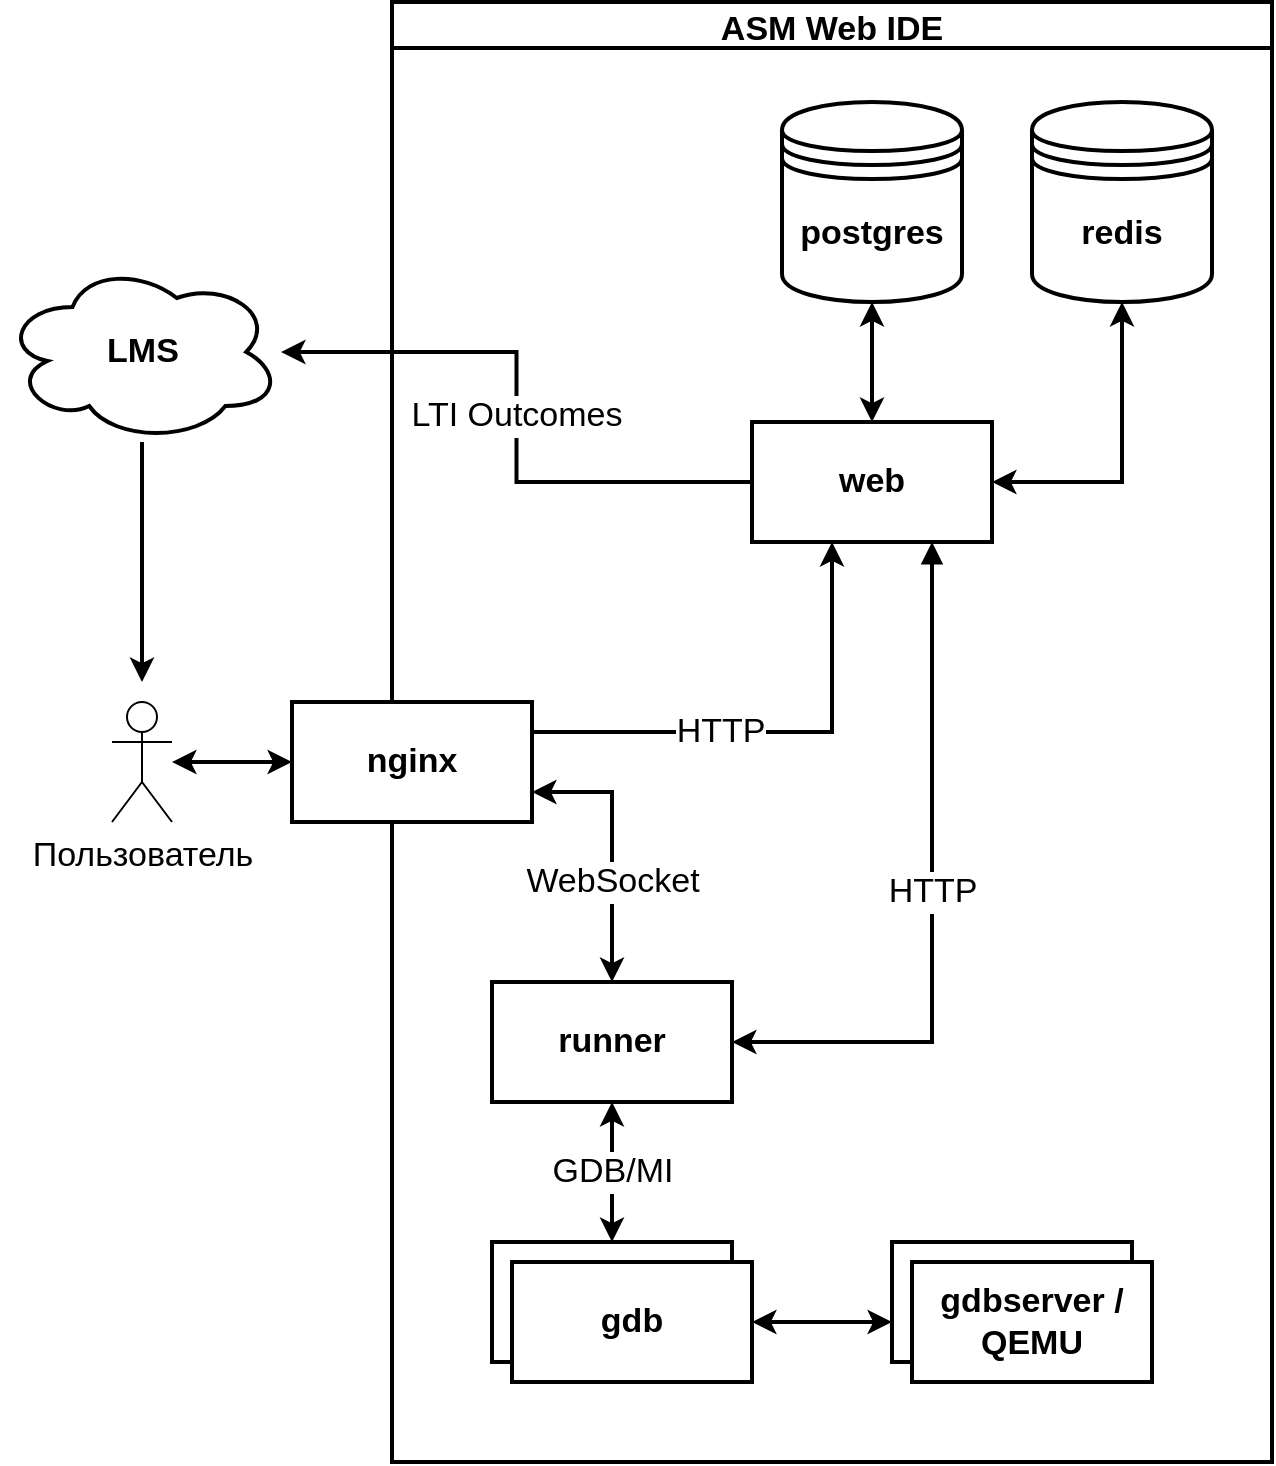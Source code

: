 <mxfile version="17.4.2" type="device"><diagram id="R2lEEEUBdFMjLlhIrx00" name="Page-1"><mxGraphModel dx="2073" dy="1418" grid="1" gridSize="10" guides="1" tooltips="1" connect="1" arrows="1" fold="1" page="0" pageScale="1" pageWidth="850" pageHeight="1100" math="0" shadow="0" extFonts="Permanent Marker^https://fonts.googleapis.com/css?family=Permanent+Marker"><root><mxCell id="0"/><mxCell id="1" parent="0"/><mxCell id="gcJkjC99UIvupYiB2Gd4-11" value="HTTP" style="edgeStyle=orthogonalEdgeStyle;rounded=0;orthogonalLoop=1;jettySize=auto;html=1;entryX=1;entryY=0.5;entryDx=0;entryDy=0;fontSize=17;startArrow=block;startFill=1;strokeWidth=2;" edge="1" parent="1" source="acQUqGB0O_G7Y_WKnpXo-1" target="gcJkjC99UIvupYiB2Gd4-4"><mxGeometry relative="1" as="geometry"><Array as="points"><mxPoint x="70" y="480"/></Array></mxGeometry></mxCell><mxCell id="gcJkjC99UIvupYiB2Gd4-10" value="GDB/MI" style="edgeStyle=orthogonalEdgeStyle;rounded=0;orthogonalLoop=1;jettySize=auto;html=1;fontSize=17;startArrow=classic;startFill=1;strokeWidth=2;" edge="1" parent="1" source="acQUqGB0O_G7Y_WKnpXo-9" target="gcJkjC99UIvupYiB2Gd4-4"><mxGeometry relative="1" as="geometry"/></mxCell><mxCell id="acQUqGB0O_G7Y_WKnpXo-9" value="&lt;b&gt;&lt;font style=&quot;font-size: 17px&quot;&gt;gdb&lt;br&gt;&lt;/font&gt;&lt;/b&gt;" style="rounded=0;whiteSpace=wrap;html=1;strokeWidth=2;" parent="1" vertex="1"><mxGeometry x="-150" y="580" width="120" height="60" as="geometry"/></mxCell><mxCell id="acQUqGB0O_G7Y_WKnpXo-11" value="&lt;b&gt;&lt;font style=&quot;font-size: 17px&quot;&gt;gdbserver&lt;br&gt;&lt;/font&gt;&lt;/b&gt;" style="rounded=0;whiteSpace=wrap;html=1;strokeWidth=2;" parent="1" vertex="1"><mxGeometry x="50" y="580" width="120" height="60" as="geometry"/></mxCell><mxCell id="acQUqGB0O_G7Y_WKnpXo-13" value="" style="edgeStyle=orthogonalEdgeStyle;rounded=0;orthogonalLoop=1;jettySize=auto;html=1;fontSize=17;startArrow=classic;startFill=1;endArrow=classic;endFill=1;strokeWidth=2;" parent="1" source="acQUqGB0O_G7Y_WKnpXo-14" edge="1"><mxGeometry relative="1" as="geometry"><mxPoint x="50" y="620" as="targetPoint"/></mxGeometry></mxCell><mxCell id="acQUqGB0O_G7Y_WKnpXo-14" value="&lt;b&gt;&lt;font style=&quot;font-size: 17px&quot;&gt;gdb&lt;br&gt;&lt;/font&gt;&lt;/b&gt;" style="rounded=0;whiteSpace=wrap;html=1;strokeWidth=2;" parent="1" vertex="1"><mxGeometry x="-140" y="590" width="120" height="60" as="geometry"/></mxCell><mxCell id="acQUqGB0O_G7Y_WKnpXo-15" value="&lt;b&gt;&lt;font style=&quot;font-size: 17px&quot;&gt;gdbserver / QEMU&lt;br&gt;&lt;/font&gt;&lt;/b&gt;" style="rounded=0;whiteSpace=wrap;html=1;strokeWidth=2;" parent="1" vertex="1"><mxGeometry x="60" y="590" width="120" height="60" as="geometry"/></mxCell><mxCell id="gcJkjC99UIvupYiB2Gd4-3" value="" style="edgeStyle=orthogonalEdgeStyle;rounded=0;orthogonalLoop=1;jettySize=auto;html=1;startArrow=classic;startFill=1;strokeWidth=2;" edge="1" parent="1" source="acQUqGB0O_G7Y_WKnpXo-33" target="acQUqGB0O_G7Y_WKnpXo-38"><mxGeometry relative="1" as="geometry"/></mxCell><mxCell id="acQUqGB0O_G7Y_WKnpXo-33" value="Пользователь" style="shape=umlActor;verticalLabelPosition=bottom;verticalAlign=top;html=1;outlineConnect=0;fontSize=17;strokeColor=default;strokeWidth=1;fillColor=none;" parent="1" vertex="1"><mxGeometry x="-340" y="310" width="30" height="60" as="geometry"/></mxCell><mxCell id="acQUqGB0O_G7Y_WKnpXo-40" value="HTTP" style="edgeStyle=orthogonalEdgeStyle;rounded=0;orthogonalLoop=1;jettySize=auto;html=1;fontSize=17;startArrow=none;startFill=0;endArrow=classic;endFill=1;strokeWidth=2;exitX=1;exitY=0.25;exitDx=0;exitDy=0;" parent="1" source="acQUqGB0O_G7Y_WKnpXo-38" target="acQUqGB0O_G7Y_WKnpXo-1" edge="1"><mxGeometry x="-0.234" relative="1" as="geometry"><Array as="points"><mxPoint x="20" y="325"/></Array><mxPoint as="offset"/></mxGeometry></mxCell><mxCell id="gcJkjC99UIvupYiB2Gd4-5" value="&lt;font style=&quot;font-size: 17px&quot;&gt;WebSocket&lt;/font&gt;" style="edgeStyle=orthogonalEdgeStyle;rounded=0;orthogonalLoop=1;jettySize=auto;html=1;startArrow=classic;startFill=1;strokeWidth=2;exitX=1;exitY=0.75;exitDx=0;exitDy=0;" edge="1" parent="1" source="acQUqGB0O_G7Y_WKnpXo-38" target="gcJkjC99UIvupYiB2Gd4-4"><mxGeometry x="0.259" relative="1" as="geometry"><mxPoint as="offset"/></mxGeometry></mxCell><mxCell id="gcJkjC99UIvupYiB2Gd4-4" value="&lt;b&gt;&lt;font style=&quot;font-size: 17px&quot;&gt;runner&lt;/font&gt;&lt;/b&gt;" style="rounded=0;whiteSpace=wrap;html=1;strokeWidth=2;" vertex="1" parent="1"><mxGeometry x="-150" y="450" width="120" height="60" as="geometry"/></mxCell><mxCell id="gcJkjC99UIvupYiB2Gd4-16" value="ASM Web IDE" style="swimlane;rounded=0;glass=0;fontSize=17;strokeWidth=2;fillColor=none;startSize=23;" vertex="1" parent="1"><mxGeometry x="-200" y="-40" width="440" height="730" as="geometry"/></mxCell><mxCell id="acQUqGB0O_G7Y_WKnpXo-1" value="&lt;b&gt;&lt;font style=&quot;font-size: 17px&quot;&gt;web&lt;/font&gt;&lt;/b&gt;" style="rounded=0;whiteSpace=wrap;html=1;strokeWidth=2;" parent="gcJkjC99UIvupYiB2Gd4-16" vertex="1"><mxGeometry x="180" y="210" width="120" height="60" as="geometry"/></mxCell><mxCell id="gcJkjC99UIvupYiB2Gd4-25" style="edgeStyle=orthogonalEdgeStyle;rounded=0;orthogonalLoop=1;jettySize=auto;html=1;entryX=0.5;entryY=0;entryDx=0;entryDy=0;fontSize=17;startArrow=classic;startFill=1;strokeWidth=2;" edge="1" parent="gcJkjC99UIvupYiB2Gd4-16" source="gcJkjC99UIvupYiB2Gd4-9" target="acQUqGB0O_G7Y_WKnpXo-1"><mxGeometry relative="1" as="geometry"/></mxCell><mxCell id="gcJkjC99UIvupYiB2Gd4-9" value="&lt;font size=&quot;1&quot;&gt;&lt;b style=&quot;font-size: 17px&quot;&gt;postgres&lt;/b&gt;&lt;/font&gt;" style="shape=datastore;whiteSpace=wrap;html=1;fontSize=17;strokeWidth=2;" vertex="1" parent="gcJkjC99UIvupYiB2Gd4-16"><mxGeometry x="195" y="50" width="90" height="100" as="geometry"/></mxCell><mxCell id="gcJkjC99UIvupYiB2Gd4-26" style="edgeStyle=orthogonalEdgeStyle;rounded=0;orthogonalLoop=1;jettySize=auto;html=1;entryX=1;entryY=0.5;entryDx=0;entryDy=0;fontSize=17;startArrow=classic;startFill=1;strokeWidth=2;exitX=0.5;exitY=1;exitDx=0;exitDy=0;" edge="1" parent="gcJkjC99UIvupYiB2Gd4-16" source="gcJkjC99UIvupYiB2Gd4-12" target="acQUqGB0O_G7Y_WKnpXo-1"><mxGeometry relative="1" as="geometry"><Array as="points"><mxPoint x="365" y="240"/></Array></mxGeometry></mxCell><mxCell id="gcJkjC99UIvupYiB2Gd4-12" value="&lt;font size=&quot;1&quot;&gt;&lt;b style=&quot;font-size: 17px&quot;&gt;redis&lt;/b&gt;&lt;/font&gt;" style="shape=datastore;whiteSpace=wrap;html=1;fontSize=17;strokeWidth=2;" vertex="1" parent="gcJkjC99UIvupYiB2Gd4-16"><mxGeometry x="320" y="50" width="90" height="100" as="geometry"/></mxCell><mxCell id="acQUqGB0O_G7Y_WKnpXo-38" value="&lt;b&gt;&lt;font style=&quot;font-size: 17px&quot;&gt;nginx&lt;/font&gt;&lt;/b&gt;" style="rounded=0;whiteSpace=wrap;html=1;strokeWidth=2;" parent="1" vertex="1"><mxGeometry x="-250" y="310" width="120" height="60" as="geometry"/></mxCell><mxCell id="gcJkjC99UIvupYiB2Gd4-28" style="edgeStyle=orthogonalEdgeStyle;rounded=0;orthogonalLoop=1;jettySize=auto;html=1;fontSize=17;startArrow=none;startFill=0;strokeWidth=2;" edge="1" parent="1" source="gcJkjC99UIvupYiB2Gd4-23"><mxGeometry relative="1" as="geometry"><mxPoint x="-325" y="300" as="targetPoint"/></mxGeometry></mxCell><mxCell id="gcJkjC99UIvupYiB2Gd4-23" value="&lt;b&gt;LMS&lt;/b&gt;" style="ellipse;shape=cloud;whiteSpace=wrap;html=1;rounded=0;glass=0;fontSize=17;strokeWidth=2;fillColor=none;" vertex="1" parent="1"><mxGeometry x="-394.5" y="90" width="139" height="90" as="geometry"/></mxCell><mxCell id="gcJkjC99UIvupYiB2Gd4-27" value="LTI Outcomes" style="edgeStyle=orthogonalEdgeStyle;rounded=0;orthogonalLoop=1;jettySize=auto;html=1;fontSize=17;startArrow=none;startFill=0;strokeWidth=2;" edge="1" parent="1" source="acQUqGB0O_G7Y_WKnpXo-1" target="gcJkjC99UIvupYiB2Gd4-23"><mxGeometry relative="1" as="geometry"/></mxCell></root></mxGraphModel></diagram></mxfile>